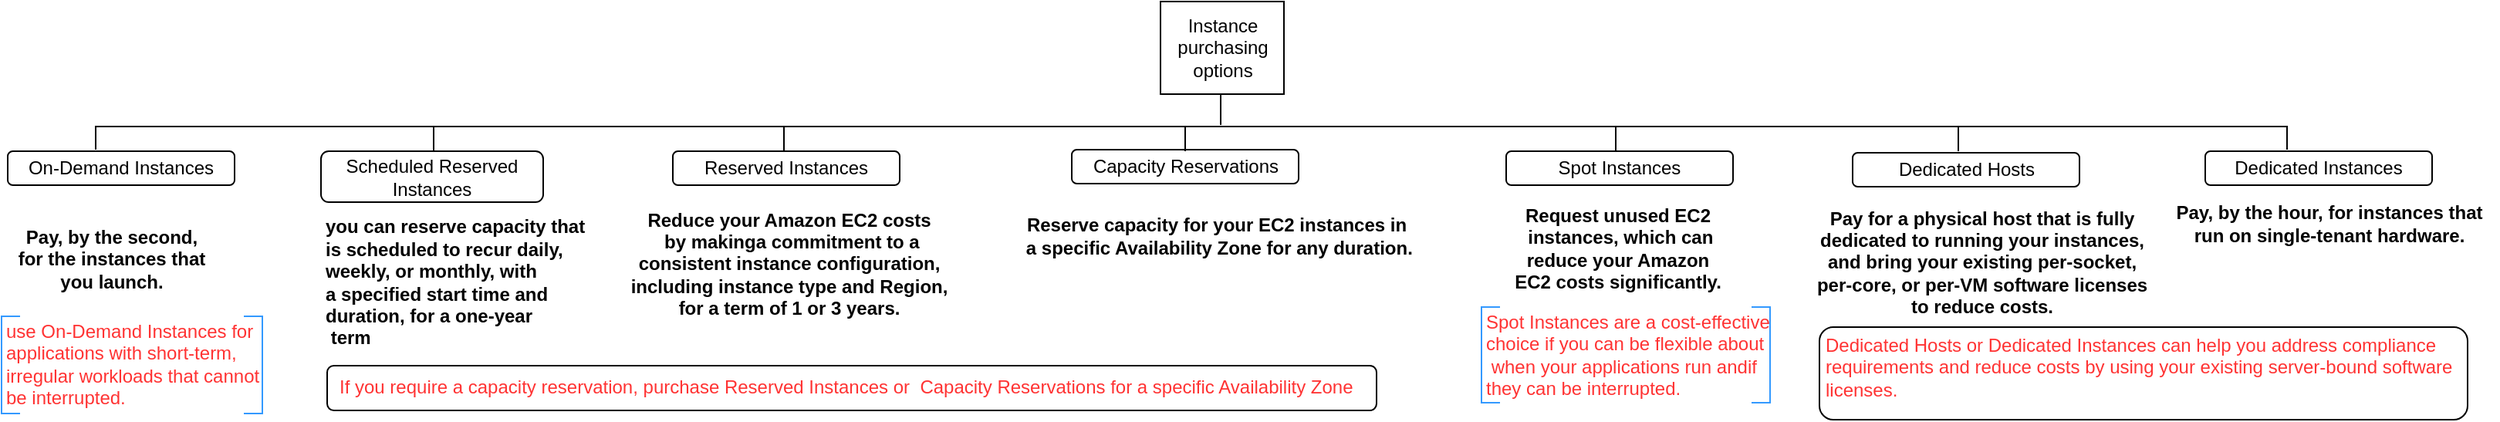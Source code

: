 <mxfile version="20.0.4" type="github">
  <diagram id="NRUUry7xWAZrR5KbMhYG" name="Page-1">
    <mxGraphModel dx="733" dy="550" grid="1" gridSize="10" guides="1" tooltips="1" connect="1" arrows="1" fold="1" page="1" pageScale="1" pageWidth="1654" pageHeight="1169" math="0" shadow="0">
      <root>
        <mxCell id="0" />
        <mxCell id="1" parent="0" />
        <mxCell id="CTkGnxyHy4XQXVknj4H4-1" value="Instance &lt;br&gt;purchasing &lt;br&gt;options" style="text;html=1;align=center;verticalAlign=middle;resizable=0;points=[];autosize=1;strokeColor=default;fillColor=none;" vertex="1" parent="1">
          <mxGeometry x="780" y="10" width="80" height="60" as="geometry" />
        </mxCell>
        <mxCell id="CTkGnxyHy4XQXVknj4H4-2" value="On-Demand Instances" style="rounded=1;whiteSpace=wrap;html=1;strokeColor=default;fillColor=none;" vertex="1" parent="1">
          <mxGeometry x="33" y="107" width="147" height="22" as="geometry" />
        </mxCell>
        <mxCell id="CTkGnxyHy4XQXVknj4H4-3" value="Scheduled Reserved Instances" style="rounded=1;whiteSpace=wrap;html=1;strokeColor=default;fillColor=none;" vertex="1" parent="1">
          <mxGeometry x="236" y="107" width="144" height="33" as="geometry" />
        </mxCell>
        <mxCell id="CTkGnxyHy4XQXVknj4H4-4" value="Reserved Instances" style="rounded=1;whiteSpace=wrap;html=1;strokeColor=default;fillColor=none;" vertex="1" parent="1">
          <mxGeometry x="464" y="107" width="147" height="22" as="geometry" />
        </mxCell>
        <mxCell id="CTkGnxyHy4XQXVknj4H4-5" value="Spot Instances" style="rounded=1;whiteSpace=wrap;html=1;strokeColor=default;fillColor=none;" vertex="1" parent="1">
          <mxGeometry x="1004" y="107" width="147" height="22" as="geometry" />
        </mxCell>
        <mxCell id="CTkGnxyHy4XQXVknj4H4-7" value="Dedicated Hosts" style="rounded=1;whiteSpace=wrap;html=1;strokeColor=default;fillColor=none;" vertex="1" parent="1">
          <mxGeometry x="1228.5" y="108" width="147" height="22" as="geometry" />
        </mxCell>
        <mxCell id="CTkGnxyHy4XQXVknj4H4-8" value="Dedicated Instances" style="rounded=1;whiteSpace=wrap;html=1;strokeColor=default;fillColor=none;" vertex="1" parent="1">
          <mxGeometry x="1457" y="107" width="147" height="22" as="geometry" />
        </mxCell>
        <mxCell id="CTkGnxyHy4XQXVknj4H4-9" value="Capacity Reservations" style="rounded=1;whiteSpace=wrap;html=1;strokeColor=default;fillColor=none;" vertex="1" parent="1">
          <mxGeometry x="722.5" y="106" width="147" height="22" as="geometry" />
        </mxCell>
        <mxCell id="CTkGnxyHy4XQXVknj4H4-12" value="Pay, by the second, &lt;br&gt;for the instances that &lt;br&gt;you launch." style="text;html=1;align=center;verticalAlign=middle;resizable=0;points=[];autosize=1;strokeColor=none;fillColor=none;fontStyle=1" vertex="1" parent="1">
          <mxGeometry x="30" y="147" width="140" height="60" as="geometry" />
        </mxCell>
        <mxCell id="CTkGnxyHy4XQXVknj4H4-13" value="you can reserve capacity that &lt;br&gt;is scheduled to recur daily, &lt;br&gt;weekly, or monthly, with &lt;br&gt;a specified start time and &lt;br&gt;duration, for a one-year&lt;br&gt;&amp;nbsp;term" style="text;html=1;align=left;verticalAlign=middle;resizable=0;points=[];autosize=1;strokeColor=none;fillColor=none;fontStyle=1" vertex="1" parent="1">
          <mxGeometry x="237" y="142" width="190" height="100" as="geometry" />
        </mxCell>
        <mxCell id="CTkGnxyHy4XQXVknj4H4-14" value="Reduce your Amazon EC2 costs&lt;br&gt;&amp;nbsp;by makinga commitment to a &lt;br&gt;consistent instance configuration, &lt;br&gt;including instance type and Region, &lt;br&gt;for a term of 1 or 3 years." style="text;html=1;align=center;verticalAlign=middle;resizable=0;points=[];autosize=1;strokeColor=none;fillColor=none;fontStyle=1" vertex="1" parent="1">
          <mxGeometry x="424" y="135" width="230" height="90" as="geometry" />
        </mxCell>
        <mxCell id="CTkGnxyHy4XQXVknj4H4-15" value="Request unused EC2&lt;br&gt;&amp;nbsp;instances, which can &lt;br&gt;reduce your Amazon &lt;br&gt;EC2 costs significantly." style="text;html=1;align=center;verticalAlign=middle;resizable=0;points=[];autosize=1;strokeColor=none;fillColor=none;fontStyle=1" vertex="1" parent="1">
          <mxGeometry x="996" y="135" width="160" height="70" as="geometry" />
        </mxCell>
        <mxCell id="CTkGnxyHy4XQXVknj4H4-16" value="Pay for a physical host that is fully &lt;br&gt;dedicated to running your instances, &lt;br&gt;and bring your existing per-socket, &lt;br&gt;per-core, or per-VM software licenses &lt;br&gt;to reduce costs." style="text;html=1;align=center;verticalAlign=middle;resizable=0;points=[];autosize=1;strokeColor=none;fillColor=none;fontStyle=1" vertex="1" parent="1">
          <mxGeometry x="1192" y="134" width="240" height="90" as="geometry" />
        </mxCell>
        <mxCell id="CTkGnxyHy4XQXVknj4H4-17" value="Reserve capacity for your EC2 instances in&lt;br&gt;&amp;nbsp;a specific Availability Zone for any duration." style="text;html=1;align=center;verticalAlign=middle;resizable=0;points=[];autosize=1;strokeColor=none;fillColor=none;fontStyle=1" vertex="1" parent="1">
          <mxGeometry x="676" y="142" width="280" height="40" as="geometry" />
        </mxCell>
        <mxCell id="CTkGnxyHy4XQXVknj4H4-19" value="Pay, by the hour, for instances that &lt;br&gt;run on single-tenant hardware." style="text;html=1;align=center;verticalAlign=middle;resizable=0;points=[];autosize=1;strokeColor=none;fillColor=none;fontStyle=1" vertex="1" parent="1">
          <mxGeometry x="1427" y="134" width="220" height="40" as="geometry" />
        </mxCell>
        <mxCell id="CTkGnxyHy4XQXVknj4H4-20" value="" style="strokeWidth=1;html=1;shape=mxgraph.flowchart.annotation_1;align=left;pointerEvents=1;direction=south;" vertex="1" parent="1">
          <mxGeometry x="90" y="91" width="1420" height="15" as="geometry" />
        </mxCell>
        <mxCell id="CTkGnxyHy4XQXVknj4H4-21" value="" style="endArrow=none;html=1;rounded=0;" edge="1" parent="1">
          <mxGeometry width="50" height="50" relative="1" as="geometry">
            <mxPoint x="819" y="90" as="sourcePoint" />
            <mxPoint x="819" y="70" as="targetPoint" />
          </mxGeometry>
        </mxCell>
        <mxCell id="CTkGnxyHy4XQXVknj4H4-22" value="" style="endArrow=none;html=1;rounded=0;" edge="1" parent="1">
          <mxGeometry width="50" height="50" relative="1" as="geometry">
            <mxPoint x="819" y="90" as="sourcePoint" />
            <mxPoint x="819" y="70" as="targetPoint" />
          </mxGeometry>
        </mxCell>
        <mxCell id="CTkGnxyHy4XQXVknj4H4-24" value="" style="line;strokeWidth=1;html=1;fillColor=none;direction=south;" vertex="1" parent="1">
          <mxGeometry x="304" y="91" width="10" height="16" as="geometry" />
        </mxCell>
        <mxCell id="CTkGnxyHy4XQXVknj4H4-25" value="" style="line;strokeWidth=1;html=1;fillColor=none;direction=south;" vertex="1" parent="1">
          <mxGeometry x="531" y="91" width="10" height="16" as="geometry" />
        </mxCell>
        <mxCell id="CTkGnxyHy4XQXVknj4H4-26" value="" style="line;strokeWidth=1;html=1;fillColor=none;direction=south;" vertex="1" parent="1">
          <mxGeometry x="791" y="91" width="10" height="16" as="geometry" />
        </mxCell>
        <mxCell id="CTkGnxyHy4XQXVknj4H4-27" value="" style="line;strokeWidth=1;html=1;fillColor=none;direction=south;" vertex="1" parent="1">
          <mxGeometry x="1070" y="91" width="10" height="16" as="geometry" />
        </mxCell>
        <mxCell id="CTkGnxyHy4XQXVknj4H4-28" value="" style="line;strokeWidth=1;html=1;fillColor=none;direction=south;" vertex="1" parent="1">
          <mxGeometry x="1292" y="91" width="10" height="16" as="geometry" />
        </mxCell>
        <mxCell id="CTkGnxyHy4XQXVknj4H4-29" value="&lt;font color=&quot;#ff3333&quot;&gt;use On-Demand Instances for &lt;br&gt;applications with short-term,&amp;nbsp;&lt;br&gt;irregular workloads that cannot &lt;br&gt;be interrupted.&lt;/font&gt;" style="text;html=1;align=left;verticalAlign=middle;resizable=0;points=[];autosize=1;strokeColor=none;fillColor=none;" vertex="1" parent="1">
          <mxGeometry x="30" y="210" width="190" height="70" as="geometry" />
        </mxCell>
        <mxCell id="CTkGnxyHy4XQXVknj4H4-31" value="" style="strokeWidth=1;html=1;shape=mxgraph.flowchart.annotation_1;align=left;pointerEvents=1;fontColor=#000033;fillColor=none;strokeColor=#3399FF;" vertex="1" parent="1">
          <mxGeometry x="29" y="214" width="12" height="63" as="geometry" />
        </mxCell>
        <mxCell id="CTkGnxyHy4XQXVknj4H4-32" value="" style="strokeWidth=1;html=1;shape=mxgraph.flowchart.annotation_1;align=left;pointerEvents=1;fontColor=#000033;fillColor=none;direction=west;strokeColor=#3399FF;" vertex="1" parent="1">
          <mxGeometry x="186" y="214" width="12" height="63" as="geometry" />
        </mxCell>
        <mxCell id="CTkGnxyHy4XQXVknj4H4-33" value="Spot Instances are a cost-effective &lt;br&gt;choice if you can be flexible about&lt;br&gt;&amp;nbsp;when your applications run andif &lt;br&gt;they can be interrupted." style="text;html=1;align=left;verticalAlign=middle;resizable=0;points=[];autosize=1;strokeColor=none;fillColor=none;fontColor=#FF3333;" vertex="1" parent="1">
          <mxGeometry x="989" y="204" width="210" height="70" as="geometry" />
        </mxCell>
        <mxCell id="CTkGnxyHy4XQXVknj4H4-36" value="" style="strokeWidth=1;html=1;shape=mxgraph.flowchart.annotation_1;align=left;pointerEvents=1;fontColor=#000033;fillColor=none;strokeColor=#3399FF;" vertex="1" parent="1">
          <mxGeometry x="988" y="208" width="12" height="62" as="geometry" />
        </mxCell>
        <mxCell id="CTkGnxyHy4XQXVknj4H4-37" value="" style="strokeWidth=1;html=1;shape=mxgraph.flowchart.annotation_1;align=left;pointerEvents=1;fontColor=#000033;fillColor=none;direction=west;strokeColor=#3399FF;" vertex="1" parent="1">
          <mxGeometry x="1163" y="208" width="12" height="62" as="geometry" />
        </mxCell>
        <mxCell id="CTkGnxyHy4XQXVknj4H4-38" value="Dedicated Hosts or Dedicated Instances can help you address compliance &lt;br&gt;requirements and reduce costs by using your existing server-bound software &lt;br&gt;licenses." style="text;html=1;align=left;verticalAlign=middle;resizable=0;points=[];autosize=1;strokeColor=none;fillColor=none;fontColor=#FF3333;" vertex="1" parent="1">
          <mxGeometry x="1209" y="216.5" width="430" height="60" as="geometry" />
        </mxCell>
        <mxCell id="CTkGnxyHy4XQXVknj4H4-39" value="" style="rounded=1;whiteSpace=wrap;html=1;fontColor=#FF3333;strokeColor=default;strokeWidth=1;fillColor=none;" vertex="1" parent="1">
          <mxGeometry x="1207" y="221" width="420" height="60" as="geometry" />
        </mxCell>
        <mxCell id="CTkGnxyHy4XQXVknj4H4-41" value="If you require a capacity reservation, purchase Reserved Instances or&amp;nbsp; Capacity Reservations for a specific Availability Zone" style="text;html=1;align=left;verticalAlign=middle;resizable=0;points=[];autosize=1;strokeColor=none;fillColor=none;fontColor=#FF3333;" vertex="1" parent="1">
          <mxGeometry x="246" y="245" width="680" height="30" as="geometry" />
        </mxCell>
        <mxCell id="CTkGnxyHy4XQXVknj4H4-42" value="" style="rounded=1;whiteSpace=wrap;html=1;fontColor=#FF3333;strokeColor=default;strokeWidth=1;fillColor=none;" vertex="1" parent="1">
          <mxGeometry x="240" y="246" width="680" height="29" as="geometry" />
        </mxCell>
      </root>
    </mxGraphModel>
  </diagram>
</mxfile>
